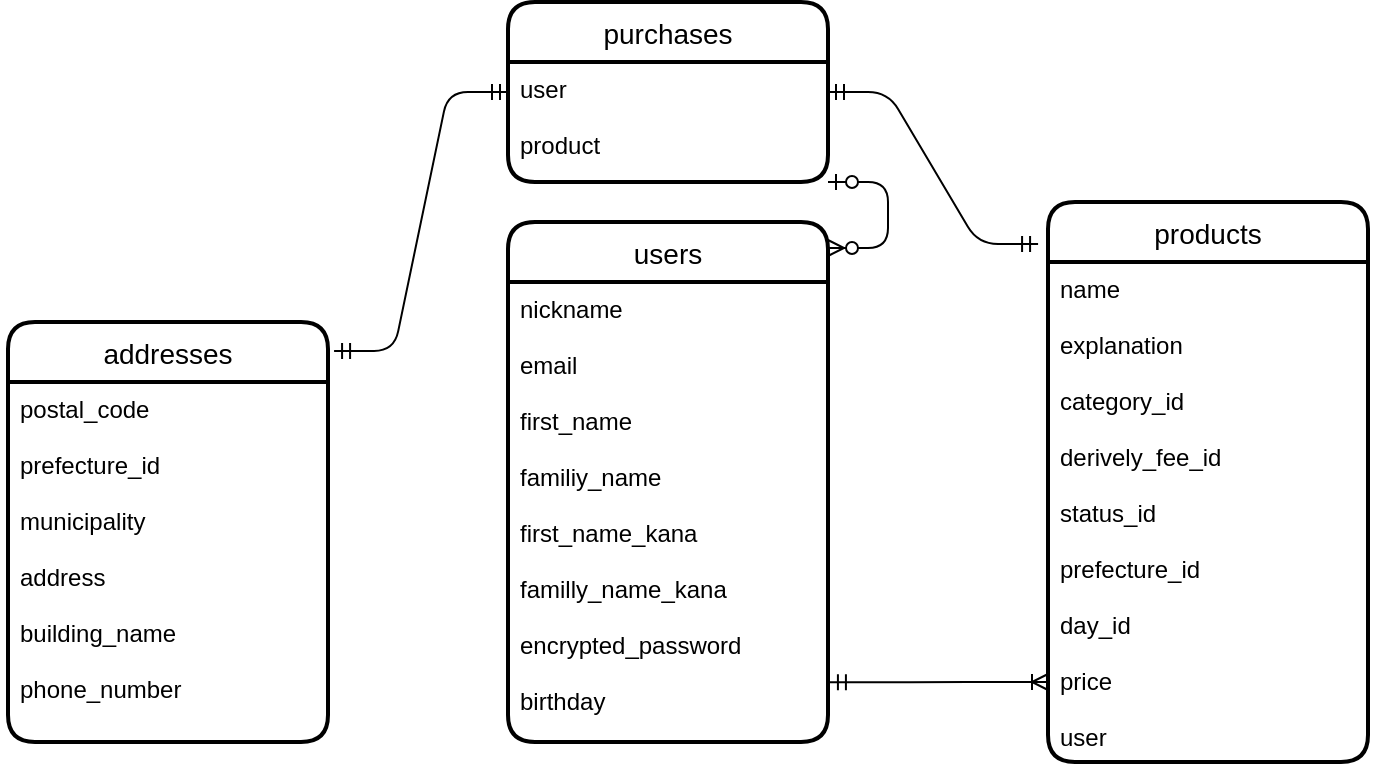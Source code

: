 <mxfile>
    <diagram id="-_IHJdTsakwkE2twF4Qq" name="ページ1">
        <mxGraphModel dx="899" dy="569" grid="1" gridSize="10" guides="1" tooltips="1" connect="1" arrows="1" fold="1" page="1" pageScale="1" pageWidth="827" pageHeight="1169" math="0" shadow="0">
            <root>
                <mxCell id="0"/>
                <mxCell id="1" parent="0"/>
                <mxCell id="GyPT7v24sfky5DDzzVhB-81" value="users" style="swimlane;childLayout=stackLayout;horizontal=1;startSize=30;horizontalStack=0;rounded=1;fontSize=14;fontStyle=0;strokeWidth=2;resizeParent=0;resizeLast=1;shadow=0;dashed=0;align=center;" vertex="1" parent="1">
                    <mxGeometry x="310" y="230" width="160" height="260" as="geometry"/>
                </mxCell>
                <mxCell id="GyPT7v24sfky5DDzzVhB-82" value="nickname&#10;&#10;email&#10;&#10;first_name&#10;&#10;familiy_name&#10;&#10;first_name_kana&#10;&#10;familly_name_kana&#10;&#10;encrypted_password&#10;&#10;birthday" style="align=left;strokeColor=none;fillColor=none;spacingLeft=4;fontSize=12;verticalAlign=top;resizable=0;rotatable=0;part=1;shadow=1;" vertex="1" parent="GyPT7v24sfky5DDzzVhB-81">
                    <mxGeometry y="30" width="160" height="230" as="geometry"/>
                </mxCell>
                <mxCell id="GyPT7v24sfky5DDzzVhB-83" value="purchases" style="swimlane;childLayout=stackLayout;horizontal=1;startSize=30;horizontalStack=0;rounded=1;fontSize=14;fontStyle=0;strokeWidth=2;resizeParent=0;resizeLast=1;shadow=0;dashed=0;align=center;" vertex="1" parent="1">
                    <mxGeometry x="310" y="120" width="160" height="90" as="geometry"/>
                </mxCell>
                <mxCell id="GyPT7v24sfky5DDzzVhB-84" value="user&#10;&#10;product" style="align=left;strokeColor=none;fillColor=none;spacingLeft=4;fontSize=12;verticalAlign=top;resizable=0;rotatable=0;part=1;shadow=1;" vertex="1" parent="GyPT7v24sfky5DDzzVhB-83">
                    <mxGeometry y="30" width="160" height="60" as="geometry"/>
                </mxCell>
                <mxCell id="GyPT7v24sfky5DDzzVhB-85" value="addresses" style="swimlane;childLayout=stackLayout;horizontal=1;startSize=30;horizontalStack=0;rounded=1;fontSize=14;fontStyle=0;strokeWidth=2;resizeParent=0;resizeLast=1;shadow=0;dashed=0;align=center;" vertex="1" parent="1">
                    <mxGeometry x="60" y="280" width="160" height="210" as="geometry"/>
                </mxCell>
                <mxCell id="GyPT7v24sfky5DDzzVhB-86" value="postal_code&#10;&#10;prefecture_id&#10;&#10;municipality&#10;&#10;address&#10;&#10;building_name&#10;&#10;phone_number&#10;" style="align=left;strokeColor=none;fillColor=none;spacingLeft=4;fontSize=12;verticalAlign=top;resizable=0;rotatable=0;part=1;shadow=1;" vertex="1" parent="GyPT7v24sfky5DDzzVhB-85">
                    <mxGeometry y="30" width="160" height="180" as="geometry"/>
                </mxCell>
                <mxCell id="GyPT7v24sfky5DDzzVhB-87" value="products" style="swimlane;childLayout=stackLayout;horizontal=1;startSize=30;horizontalStack=0;rounded=1;fontSize=14;fontStyle=0;strokeWidth=2;resizeParent=0;resizeLast=1;shadow=0;dashed=0;align=center;" vertex="1" parent="1">
                    <mxGeometry x="580" y="220" width="160" height="280" as="geometry"/>
                </mxCell>
                <mxCell id="GyPT7v24sfky5DDzzVhB-88" value="name&#10;&#10;explanation&#10;&#10;category_id&#10;&#10;derively_fee_id&#10;&#10;status_id&#10;&#10;prefecture_id&#10;&#10;day_id&#10;&#10;price&#10;&#10;user" style="align=left;strokeColor=none;fillColor=none;spacingLeft=4;fontSize=12;verticalAlign=top;resizable=0;rotatable=0;part=1;shadow=1;" vertex="1" parent="GyPT7v24sfky5DDzzVhB-87">
                    <mxGeometry y="30" width="160" height="250" as="geometry"/>
                </mxCell>
                <mxCell id="GyPT7v24sfky5DDzzVhB-91" value="" style="edgeStyle=entityRelationEdgeStyle;fontSize=12;html=1;endArrow=ERoneToMany;startArrow=ERmandOne;entryX=0;entryY=0.84;entryDx=0;entryDy=0;entryPerimeter=0;exitX=1.006;exitY=0.87;exitDx=0;exitDy=0;exitPerimeter=0;" edge="1" parent="1" source="GyPT7v24sfky5DDzzVhB-82" target="GyPT7v24sfky5DDzzVhB-88">
                    <mxGeometry width="100" height="100" relative="1" as="geometry">
                        <mxPoint x="470" y="582" as="sourcePoint"/>
                        <mxPoint x="420" y="340" as="targetPoint"/>
                    </mxGeometry>
                </mxCell>
                <mxCell id="GyPT7v24sfky5DDzzVhB-92" value="" style="edgeStyle=entityRelationEdgeStyle;fontSize=12;html=1;endArrow=ERmandOne;startArrow=ERmandOne;exitX=1;exitY=0.25;exitDx=0;exitDy=0;entryX=-0.031;entryY=0.075;entryDx=0;entryDy=0;entryPerimeter=0;" edge="1" parent="1" source="GyPT7v24sfky5DDzzVhB-84" target="GyPT7v24sfky5DDzzVhB-87">
                    <mxGeometry width="100" height="100" relative="1" as="geometry">
                        <mxPoint x="320" y="440" as="sourcePoint"/>
                        <mxPoint x="420" y="340" as="targetPoint"/>
                    </mxGeometry>
                </mxCell>
                <mxCell id="GyPT7v24sfky5DDzzVhB-93" value="" style="edgeStyle=entityRelationEdgeStyle;fontSize=12;html=1;endArrow=ERmandOne;startArrow=ERmandOne;entryX=0;entryY=0.5;entryDx=0;entryDy=0;exitX=1.019;exitY=0.069;exitDx=0;exitDy=0;exitPerimeter=0;" edge="1" parent="1" source="GyPT7v24sfky5DDzzVhB-85" target="GyPT7v24sfky5DDzzVhB-83">
                    <mxGeometry width="100" height="100" relative="1" as="geometry">
                        <mxPoint x="320" y="440" as="sourcePoint"/>
                        <mxPoint x="420" y="340" as="targetPoint"/>
                    </mxGeometry>
                </mxCell>
                <mxCell id="GyPT7v24sfky5DDzzVhB-94" value="" style="edgeStyle=entityRelationEdgeStyle;fontSize=12;html=1;endArrow=ERzeroToMany;startArrow=ERzeroToOne;exitX=1;exitY=1;exitDx=0;exitDy=0;entryX=1;entryY=0.05;entryDx=0;entryDy=0;entryPerimeter=0;" edge="1" parent="1" source="GyPT7v24sfky5DDzzVhB-84" target="GyPT7v24sfky5DDzzVhB-81">
                    <mxGeometry width="100" height="100" relative="1" as="geometry">
                        <mxPoint x="320" y="440" as="sourcePoint"/>
                        <mxPoint x="420" y="340" as="targetPoint"/>
                    </mxGeometry>
                </mxCell>
            </root>
        </mxGraphModel>
    </diagram>
    <diagram id="Cr22eUG7T8TZzV-ylCZe" name="ページ2">
        <mxGraphModel dx="899" dy="569" grid="1" gridSize="10" guides="1" tooltips="1" connect="1" arrows="1" fold="1" page="1" pageScale="1" pageWidth="827" pageHeight="1169" math="0" shadow="0">
            <root>
                <mxCell id="Q1L2OuWgNVPZUVuLQL3R-0"/>
                <mxCell id="Q1L2OuWgNVPZUVuLQL3R-1" parent="Q1L2OuWgNVPZUVuLQL3R-0"/>
                <mxCell id="b7fOqF2IW4tO9GPzOiRT-13" value="Entity" style="whiteSpace=wrap;html=1;align=center;" vertex="1" parent="Q1L2OuWgNVPZUVuLQL3R-1">
                    <mxGeometry x="390" y="500" width="100" height="40" as="geometry"/>
                </mxCell>
            </root>
        </mxGraphModel>
    </diagram>
</mxfile>
